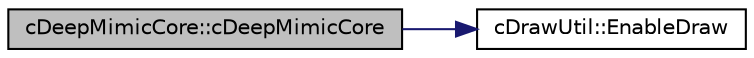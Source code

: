 digraph "cDeepMimicCore::cDeepMimicCore"
{
 // LATEX_PDF_SIZE
  edge [fontname="Helvetica",fontsize="10",labelfontname="Helvetica",labelfontsize="10"];
  node [fontname="Helvetica",fontsize="10",shape=record];
  rankdir="LR";
  Node1 [label="cDeepMimicCore::cDeepMimicCore",height=0.2,width=0.4,color="black", fillcolor="grey75", style="filled", fontcolor="black",tooltip=" "];
  Node1 -> Node2 [color="midnightblue",fontsize="10",style="solid",fontname="Helvetica"];
  Node2 [label="cDrawUtil::EnableDraw",height=0.2,width=0.4,color="black", fillcolor="white", style="filled",URL="$classc_draw_util.html#a9c46b44c98fb736be0805296de467121",tooltip=" "];
}
